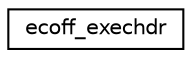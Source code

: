 digraph G
{
  edge [fontname="Helvetica",fontsize="10",labelfontname="Helvetica",labelfontsize="10"];
  node [fontname="Helvetica",fontsize="10",shape=record];
  rankdir=LR;
  Node1 [label="ecoff_exechdr",height=0.2,width=0.4,color="black", fillcolor="white", style="filled",URL="$structecoff__exechdr.html"];
}
